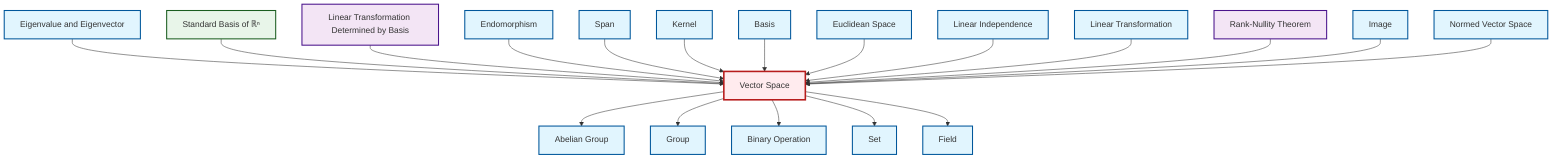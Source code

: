graph TD
    classDef definition fill:#e1f5fe,stroke:#01579b,stroke-width:2px
    classDef theorem fill:#f3e5f5,stroke:#4a148c,stroke-width:2px
    classDef axiom fill:#fff3e0,stroke:#e65100,stroke-width:2px
    classDef example fill:#e8f5e9,stroke:#1b5e20,stroke-width:2px
    classDef current fill:#ffebee,stroke:#b71c1c,stroke-width:3px
    def-linear-independence["Linear Independence"]:::definition
    def-basis["Basis"]:::definition
    def-kernel["Kernel"]:::definition
    def-field["Field"]:::definition
    def-binary-operation["Binary Operation"]:::definition
    thm-linear-transformation-basis["Linear Transformation Determined by Basis"]:::theorem
    def-euclidean-space["Euclidean Space"]:::definition
    def-normed-vector-space["Normed Vector Space"]:::definition
    thm-rank-nullity["Rank-Nullity Theorem"]:::theorem
    def-eigenvalue-eigenvector["Eigenvalue and Eigenvector"]:::definition
    ex-standard-basis-rn["Standard Basis of ℝⁿ"]:::example
    def-set["Set"]:::definition
    def-vector-space["Vector Space"]:::definition
    def-endomorphism["Endomorphism"]:::definition
    def-linear-transformation["Linear Transformation"]:::definition
    def-image["Image"]:::definition
    def-group["Group"]:::definition
    def-span["Span"]:::definition
    def-abelian-group["Abelian Group"]:::definition
    def-eigenvalue-eigenvector --> def-vector-space
    def-vector-space --> def-abelian-group
    ex-standard-basis-rn --> def-vector-space
    thm-linear-transformation-basis --> def-vector-space
    def-endomorphism --> def-vector-space
    def-span --> def-vector-space
    def-kernel --> def-vector-space
    def-basis --> def-vector-space
    def-vector-space --> def-group
    def-euclidean-space --> def-vector-space
    def-vector-space --> def-binary-operation
    def-linear-independence --> def-vector-space
    def-linear-transformation --> def-vector-space
    thm-rank-nullity --> def-vector-space
    def-image --> def-vector-space
    def-vector-space --> def-set
    def-normed-vector-space --> def-vector-space
    def-vector-space --> def-field
    class def-vector-space current